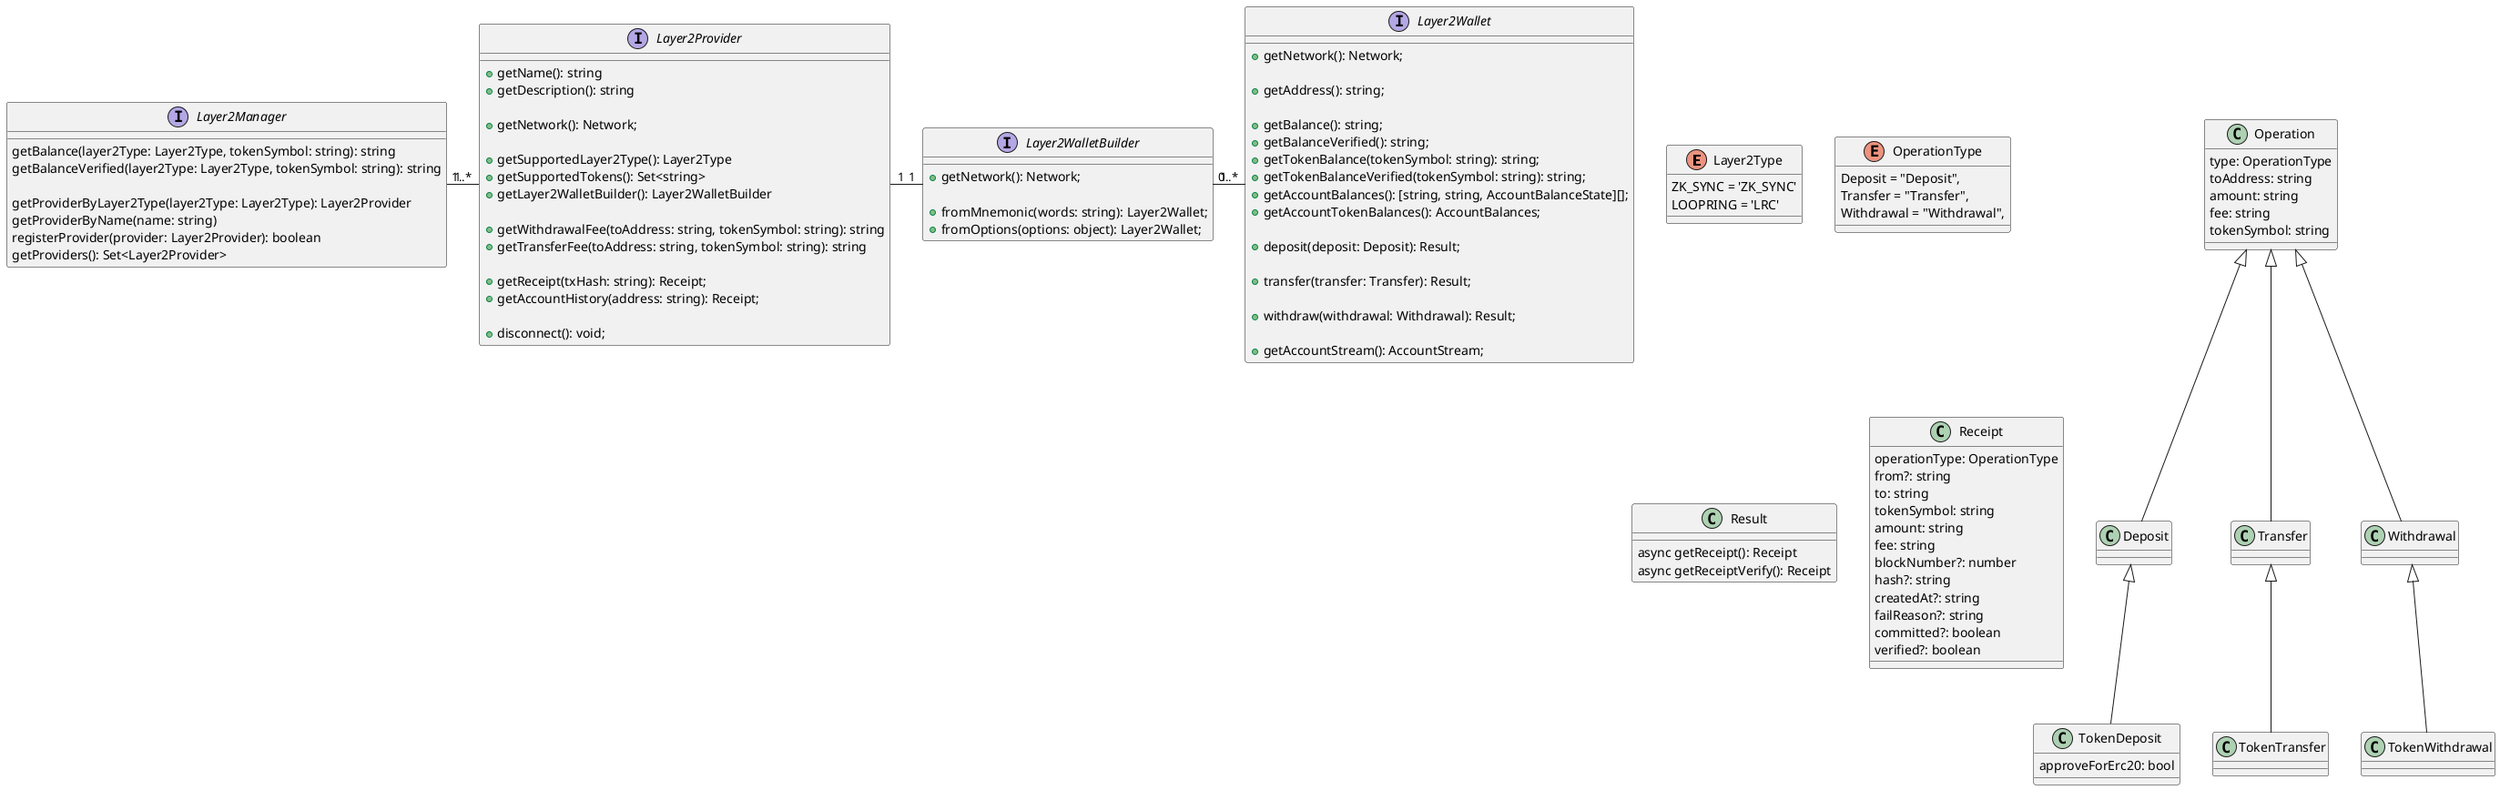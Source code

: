 @startuml sdk l2

enum Layer2Type {
  ZK_SYNC = 'ZK_SYNC'
  LOOPRING = 'LRC'
}

enum OperationType {
  Deposit = "Deposit",
  Transfer = "Transfer",
  Withdrawal = "Withdrawal",
}

class Operation {
  type: OperationType
  toAddress: string
  amount: string
  fee: string
  tokenSymbol: string
}

class Deposit {
}
Operation <|-- Deposit
class TokenDeposit {
  approveForErc20: bool
}
Deposit <|-- TokenDeposit

class Transfer {
}
Operation <|-- Transfer
class TokenTransfer {
}
Transfer <|-- TokenTransfer

class Withdrawal {
}
Operation <|-- Withdrawal
class TokenWithdrawal {
}
Withdrawal <|-- TokenWithdrawal

class Result {
  async getReceipt(): Receipt
  async getReceiptVerify(): Receipt
}

class Receipt {
  operationType: OperationType
  from?: string
  to: string
  tokenSymbol: string
  amount: string
  fee: string
  blockNumber?: number
  hash?: string
  createdAt?: string
  failReason?: string
  committed?: boolean
  verified?: boolean
}

interface Layer2Manager {
  getBalance(layer2Type: Layer2Type, tokenSymbol: string): string
  getBalanceVerified(layer2Type: Layer2Type, tokenSymbol: string): string

  getProviderByLayer2Type(layer2Type: Layer2Type): Layer2Provider
  getProviderByName(name: string)
  registerProvider(provider: Layer2Provider): boolean
  getProviders(): Set<Layer2Provider>
}

interface Layer2Provider {
  + getName(): string
  + getDescription(): string

  + getNetwork(): Network;

  + getSupportedLayer2Type(): Layer2Type
  + getSupportedTokens(): Set<string>
  + getLayer2WalletBuilder(): Layer2WalletBuilder

  + getWithdrawalFee(toAddress: string, tokenSymbol: string): string
  + getTransferFee(toAddress: string, tokenSymbol: string): string

  + getReceipt(txHash: string): Receipt;
  + getAccountHistory(address: string): Receipt;

  + disconnect(): void;
}

Layer2Manager "1" - "1..*" Layer2Provider

interface Layer2WalletBuilder {
  + getNetwork(): Network;

  + fromMnemonic(words: string): Layer2Wallet;
  + fromOptions(options: object): Layer2Wallet;
}

Layer2Provider "1" - "1" Layer2WalletBuilder

interface Layer2Wallet {
  + getNetwork(): Network;

  + getAddress(): string;

  + getBalance(): string;
  + getBalanceVerified(): string;
  + getTokenBalance(tokenSymbol: string): string;
  + getTokenBalanceVerified(tokenSymbol: string): string;
  + getAccountBalances(): [string, string, AccountBalanceState][];
  + getAccountTokenBalances(): AccountBalances;

  + deposit(deposit: Deposit): Result;

  + transfer(transfer: Transfer): Result;

  + withdraw(withdrawal: Withdrawal): Result;

  + getAccountStream(): AccountStream;
}

Layer2WalletBuilder "1" - "0..*" Layer2Wallet


@enduml
